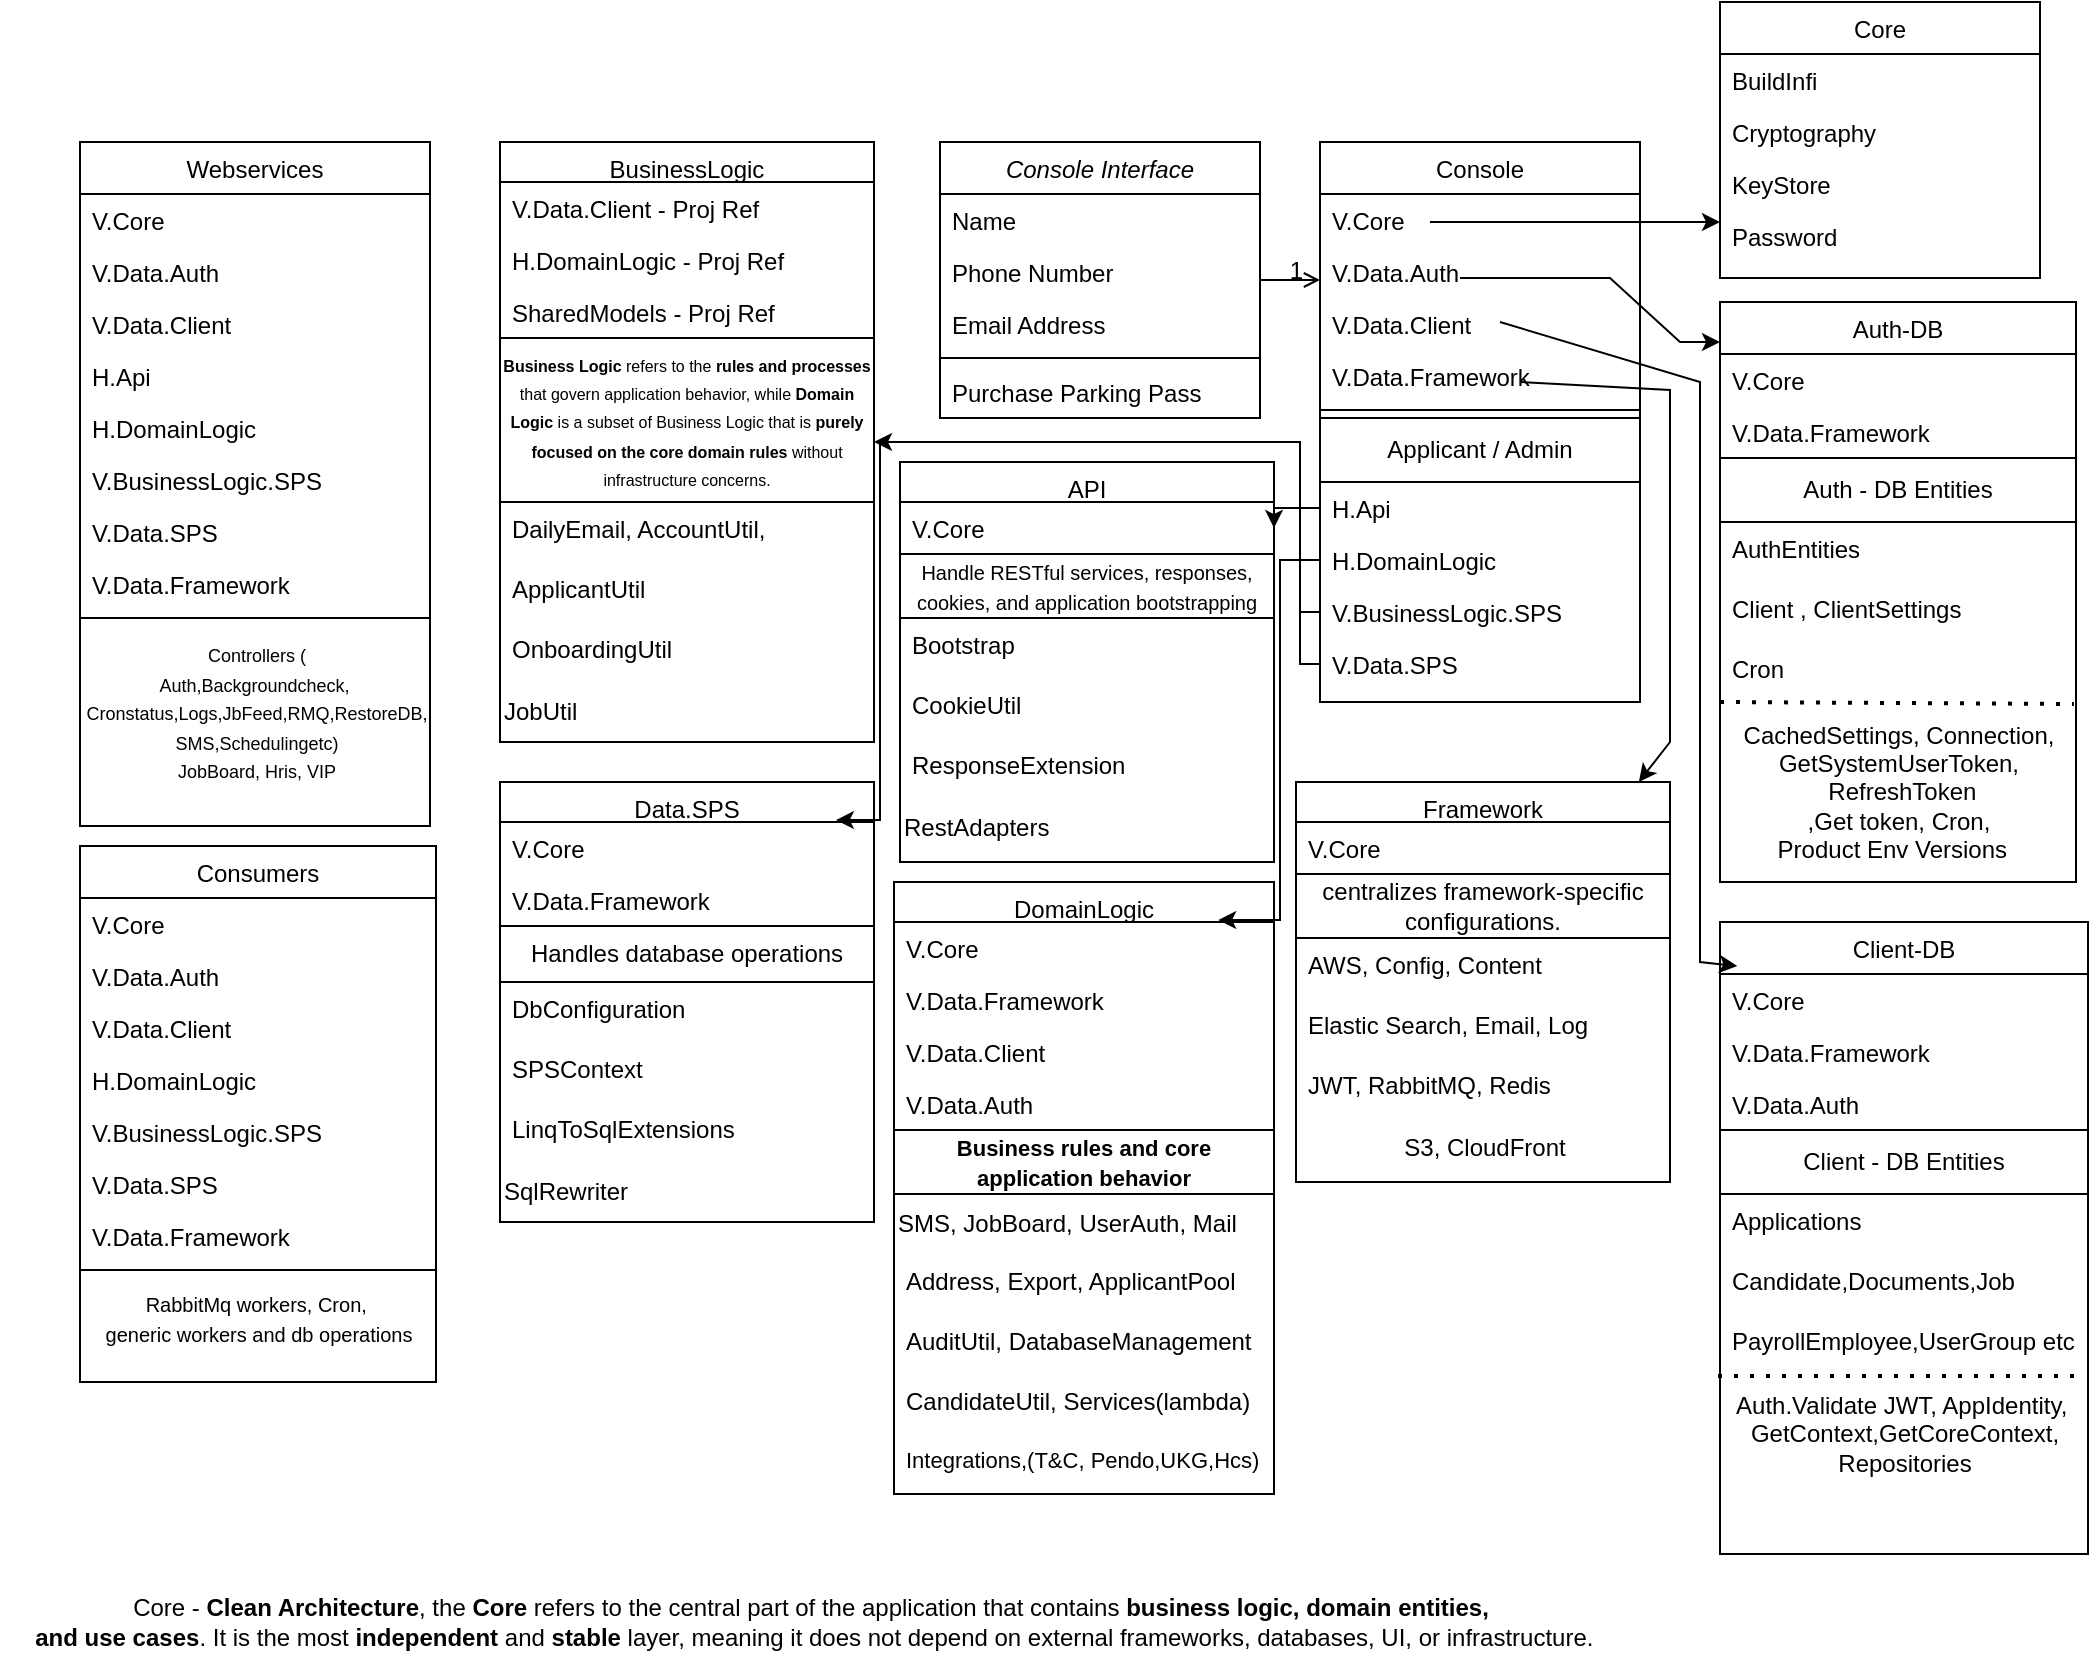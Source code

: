 <mxfile version="26.0.11" pages="2">
  <diagram id="C5RBs43oDa-KdzZeNtuy" name="Page-1">
    <mxGraphModel dx="1539" dy="805" grid="1" gridSize="10" guides="1" tooltips="1" connect="1" arrows="1" fold="1" page="1" pageScale="1" pageWidth="827" pageHeight="1169" math="0" shadow="0">
      <root>
        <mxCell id="WIyWlLk6GJQsqaUBKTNV-0" />
        <mxCell id="WIyWlLk6GJQsqaUBKTNV-1" parent="WIyWlLk6GJQsqaUBKTNV-0" />
        <mxCell id="zkfFHV4jXpPFQw0GAbJ--0" value="Console Interface" style="swimlane;fontStyle=2;align=center;verticalAlign=top;childLayout=stackLayout;horizontal=1;startSize=26;horizontalStack=0;resizeParent=1;resizeLast=0;collapsible=1;marginBottom=0;rounded=0;shadow=0;strokeWidth=1;" parent="WIyWlLk6GJQsqaUBKTNV-1" vertex="1">
          <mxGeometry x="220" y="120" width="160" height="138" as="geometry">
            <mxRectangle x="230" y="140" width="160" height="26" as="alternateBounds" />
          </mxGeometry>
        </mxCell>
        <mxCell id="zkfFHV4jXpPFQw0GAbJ--1" value="Name" style="text;align=left;verticalAlign=top;spacingLeft=4;spacingRight=4;overflow=hidden;rotatable=0;points=[[0,0.5],[1,0.5]];portConstraint=eastwest;" parent="zkfFHV4jXpPFQw0GAbJ--0" vertex="1">
          <mxGeometry y="26" width="160" height="26" as="geometry" />
        </mxCell>
        <mxCell id="zkfFHV4jXpPFQw0GAbJ--2" value="Phone Number" style="text;align=left;verticalAlign=top;spacingLeft=4;spacingRight=4;overflow=hidden;rotatable=0;points=[[0,0.5],[1,0.5]];portConstraint=eastwest;rounded=0;shadow=0;html=0;" parent="zkfFHV4jXpPFQw0GAbJ--0" vertex="1">
          <mxGeometry y="52" width="160" height="26" as="geometry" />
        </mxCell>
        <mxCell id="zkfFHV4jXpPFQw0GAbJ--3" value="Email Address" style="text;align=left;verticalAlign=top;spacingLeft=4;spacingRight=4;overflow=hidden;rotatable=0;points=[[0,0.5],[1,0.5]];portConstraint=eastwest;rounded=0;shadow=0;html=0;" parent="zkfFHV4jXpPFQw0GAbJ--0" vertex="1">
          <mxGeometry y="78" width="160" height="26" as="geometry" />
        </mxCell>
        <mxCell id="zkfFHV4jXpPFQw0GAbJ--4" value="" style="line;html=1;strokeWidth=1;align=left;verticalAlign=middle;spacingTop=-1;spacingLeft=3;spacingRight=3;rotatable=0;labelPosition=right;points=[];portConstraint=eastwest;" parent="zkfFHV4jXpPFQw0GAbJ--0" vertex="1">
          <mxGeometry y="104" width="160" height="8" as="geometry" />
        </mxCell>
        <mxCell id="zkfFHV4jXpPFQw0GAbJ--5" value="Purchase Parking Pass" style="text;align=left;verticalAlign=top;spacingLeft=4;spacingRight=4;overflow=hidden;rotatable=0;points=[[0,0.5],[1,0.5]];portConstraint=eastwest;" parent="zkfFHV4jXpPFQw0GAbJ--0" vertex="1">
          <mxGeometry y="112" width="160" height="26" as="geometry" />
        </mxCell>
        <mxCell id="zkfFHV4jXpPFQw0GAbJ--6" value="Core" style="swimlane;fontStyle=0;align=center;verticalAlign=top;childLayout=stackLayout;horizontal=1;startSize=26;horizontalStack=0;resizeParent=1;resizeLast=0;collapsible=1;marginBottom=0;rounded=0;shadow=0;strokeWidth=1;" parent="WIyWlLk6GJQsqaUBKTNV-1" vertex="1">
          <mxGeometry x="610" y="50" width="160" height="138" as="geometry">
            <mxRectangle x="130" y="380" width="160" height="26" as="alternateBounds" />
          </mxGeometry>
        </mxCell>
        <mxCell id="zkfFHV4jXpPFQw0GAbJ--7" value="BuildInfi" style="text;align=left;verticalAlign=top;spacingLeft=4;spacingRight=4;overflow=hidden;rotatable=0;points=[[0,0.5],[1,0.5]];portConstraint=eastwest;" parent="zkfFHV4jXpPFQw0GAbJ--6" vertex="1">
          <mxGeometry y="26" width="160" height="26" as="geometry" />
        </mxCell>
        <mxCell id="zkfFHV4jXpPFQw0GAbJ--8" value="Cryptography&#xa;" style="text;align=left;verticalAlign=top;spacingLeft=4;spacingRight=4;overflow=hidden;rotatable=0;points=[[0,0.5],[1,0.5]];portConstraint=eastwest;rounded=0;shadow=0;html=0;" parent="zkfFHV4jXpPFQw0GAbJ--6" vertex="1">
          <mxGeometry y="52" width="160" height="26" as="geometry" />
        </mxCell>
        <mxCell id="MpHF3CXx0KVB0-BQkt5Q-15" value="KeyStore" style="text;align=left;verticalAlign=top;spacingLeft=4;spacingRight=4;overflow=hidden;rotatable=0;points=[[0,0.5],[1,0.5]];portConstraint=eastwest;rounded=0;shadow=0;html=0;" parent="zkfFHV4jXpPFQw0GAbJ--6" vertex="1">
          <mxGeometry y="78" width="160" height="26" as="geometry" />
        </mxCell>
        <mxCell id="MpHF3CXx0KVB0-BQkt5Q-16" value="Password" style="text;align=left;verticalAlign=top;spacingLeft=4;spacingRight=4;overflow=hidden;rotatable=0;points=[[0,0.5],[1,0.5]];portConstraint=eastwest;rounded=0;shadow=0;html=0;" parent="zkfFHV4jXpPFQw0GAbJ--6" vertex="1">
          <mxGeometry y="104" width="160" height="26" as="geometry" />
        </mxCell>
        <mxCell id="MpHF3CXx0KVB0-BQkt5Q-31" value="" style="endArrow=classic;html=1;rounded=0;entryX=0;entryY=0.069;entryDx=0;entryDy=0;entryPerimeter=0;" parent="zkfFHV4jXpPFQw0GAbJ--6" target="MpHF3CXx0KVB0-BQkt5Q-19" edge="1">
          <mxGeometry width="50" height="50" relative="1" as="geometry">
            <mxPoint x="-130" y="138" as="sourcePoint" />
            <mxPoint x="15" y="138" as="targetPoint" />
            <Array as="points">
              <mxPoint x="-55" y="138" />
              <mxPoint x="-20" y="170" />
            </Array>
          </mxGeometry>
        </mxCell>
        <mxCell id="zkfFHV4jXpPFQw0GAbJ--17" value="Console" style="swimlane;fontStyle=0;align=center;verticalAlign=top;childLayout=stackLayout;horizontal=1;startSize=26;horizontalStack=0;resizeParent=1;resizeLast=0;collapsible=1;marginBottom=0;rounded=0;shadow=0;strokeWidth=1;" parent="WIyWlLk6GJQsqaUBKTNV-1" vertex="1">
          <mxGeometry x="410" y="120" width="160" height="280" as="geometry">
            <mxRectangle x="550" y="140" width="160" height="26" as="alternateBounds" />
          </mxGeometry>
        </mxCell>
        <mxCell id="MpHF3CXx0KVB0-BQkt5Q-17" value="" style="endArrow=classic;html=1;rounded=0;" parent="zkfFHV4jXpPFQw0GAbJ--17" edge="1">
          <mxGeometry width="50" height="50" relative="1" as="geometry">
            <mxPoint x="55" y="40" as="sourcePoint" />
            <mxPoint x="200" y="40" as="targetPoint" />
          </mxGeometry>
        </mxCell>
        <mxCell id="zkfFHV4jXpPFQw0GAbJ--18" value="V.Core" style="text;align=left;verticalAlign=top;spacingLeft=4;spacingRight=4;overflow=hidden;rotatable=0;points=[[0,0.5],[1,0.5]];portConstraint=eastwest;" parent="zkfFHV4jXpPFQw0GAbJ--17" vertex="1">
          <mxGeometry y="26" width="160" height="26" as="geometry" />
        </mxCell>
        <mxCell id="zkfFHV4jXpPFQw0GAbJ--19" value="V.Data.Auth" style="text;align=left;verticalAlign=top;spacingLeft=4;spacingRight=4;overflow=hidden;rotatable=0;points=[[0,0.5],[1,0.5]];portConstraint=eastwest;rounded=0;shadow=0;html=0;" parent="zkfFHV4jXpPFQw0GAbJ--17" vertex="1">
          <mxGeometry y="52" width="160" height="26" as="geometry" />
        </mxCell>
        <mxCell id="zkfFHV4jXpPFQw0GAbJ--20" value="V.Data.Client" style="text;align=left;verticalAlign=top;spacingLeft=4;spacingRight=4;overflow=hidden;rotatable=0;points=[[0,0.5],[1,0.5]];portConstraint=eastwest;rounded=0;shadow=0;html=0;" parent="zkfFHV4jXpPFQw0GAbJ--17" vertex="1">
          <mxGeometry y="78" width="160" height="26" as="geometry" />
        </mxCell>
        <mxCell id="zkfFHV4jXpPFQw0GAbJ--21" value="V.Data.Framework" style="text;align=left;verticalAlign=top;spacingLeft=4;spacingRight=4;overflow=hidden;rotatable=0;points=[[0,0.5],[1,0.5]];portConstraint=eastwest;rounded=0;shadow=0;html=0;" parent="zkfFHV4jXpPFQw0GAbJ--17" vertex="1">
          <mxGeometry y="104" width="160" height="26" as="geometry" />
        </mxCell>
        <mxCell id="G8dZxTRwJFfFwZ6E2qrU-12" value="" style="endArrow=classic;html=1;rounded=0;" edge="1" parent="zkfFHV4jXpPFQw0GAbJ--17" target="G8dZxTRwJFfFwZ6E2qrU-1">
          <mxGeometry width="50" height="50" relative="1" as="geometry">
            <mxPoint x="100" y="120" as="sourcePoint" />
            <mxPoint x="180" y="340" as="targetPoint" />
            <Array as="points">
              <mxPoint x="175" y="124" />
              <mxPoint x="175" y="300" />
            </Array>
          </mxGeometry>
        </mxCell>
        <mxCell id="zkfFHV4jXpPFQw0GAbJ--23" value="" style="line;html=1;strokeWidth=1;align=left;verticalAlign=middle;spacingTop=-1;spacingLeft=3;spacingRight=3;rotatable=0;labelPosition=right;points=[];portConstraint=eastwest;" parent="zkfFHV4jXpPFQw0GAbJ--17" vertex="1">
          <mxGeometry y="130" width="160" height="8" as="geometry" />
        </mxCell>
        <mxCell id="MpHF3CXx0KVB0-BQkt5Q-7" value="Applicant / Admin" style="rounded=0;whiteSpace=wrap;html=1;" parent="zkfFHV4jXpPFQw0GAbJ--17" vertex="1">
          <mxGeometry y="138" width="160" height="32" as="geometry" />
        </mxCell>
        <mxCell id="MpHF3CXx0KVB0-BQkt5Q-8" value="H.Api" style="text;align=left;verticalAlign=top;spacingLeft=4;spacingRight=4;overflow=hidden;rotatable=0;points=[[0,0.5],[1,0.5]];portConstraint=eastwest;rounded=0;shadow=0;html=0;" parent="zkfFHV4jXpPFQw0GAbJ--17" vertex="1">
          <mxGeometry y="170" width="160" height="26" as="geometry" />
        </mxCell>
        <mxCell id="MpHF3CXx0KVB0-BQkt5Q-9" value="H.DomainLogic" style="text;align=left;verticalAlign=top;spacingLeft=4;spacingRight=4;overflow=hidden;rotatable=0;points=[[0,0.5],[1,0.5]];portConstraint=eastwest;rounded=0;shadow=0;html=0;" parent="zkfFHV4jXpPFQw0GAbJ--17" vertex="1">
          <mxGeometry y="196" width="160" height="26" as="geometry" />
        </mxCell>
        <mxCell id="MpHF3CXx0KVB0-BQkt5Q-10" value="V.BusinessLogic.SPS" style="text;align=left;verticalAlign=top;spacingLeft=4;spacingRight=4;overflow=hidden;rotatable=0;points=[[0,0.5],[1,0.5]];portConstraint=eastwest;" parent="zkfFHV4jXpPFQw0GAbJ--17" vertex="1">
          <mxGeometry y="222" width="160" height="26" as="geometry" />
        </mxCell>
        <mxCell id="MpHF3CXx0KVB0-BQkt5Q-11" value="V.Data.SPS" style="text;align=left;verticalAlign=top;spacingLeft=4;spacingRight=4;overflow=hidden;rotatable=0;points=[[0,0.5],[1,0.5]];portConstraint=eastwest;" parent="zkfFHV4jXpPFQw0GAbJ--17" vertex="1">
          <mxGeometry y="248" width="160" height="26" as="geometry" />
        </mxCell>
        <mxCell id="zkfFHV4jXpPFQw0GAbJ--26" value="" style="endArrow=open;shadow=0;strokeWidth=1;rounded=0;curved=0;endFill=1;edgeStyle=elbowEdgeStyle;elbow=vertical;" parent="WIyWlLk6GJQsqaUBKTNV-1" source="zkfFHV4jXpPFQw0GAbJ--0" target="zkfFHV4jXpPFQw0GAbJ--17" edge="1">
          <mxGeometry x="0.5" y="41" relative="1" as="geometry">
            <mxPoint x="380" y="192" as="sourcePoint" />
            <mxPoint x="540" y="192" as="targetPoint" />
            <mxPoint x="-40" y="32" as="offset" />
          </mxGeometry>
        </mxCell>
        <mxCell id="zkfFHV4jXpPFQw0GAbJ--28" value="1" style="resizable=0;align=right;verticalAlign=bottom;labelBackgroundColor=none;fontSize=12;" parent="zkfFHV4jXpPFQw0GAbJ--26" connectable="0" vertex="1">
          <mxGeometry x="1" relative="1" as="geometry">
            <mxPoint x="-7" y="4" as="offset" />
          </mxGeometry>
        </mxCell>
        <mxCell id="MpHF3CXx0KVB0-BQkt5Q-14" value="Core -&amp;nbsp;&lt;strong&gt;Clean Architecture&lt;/strong&gt;, the &lt;strong&gt;Core&lt;/strong&gt; refers to the central part of the application that contains &lt;strong&gt;business logic, domain entities,&lt;/strong&gt;&lt;div&gt;&lt;strong&gt;&amp;nbsp;and use cases&lt;/strong&gt;. It is the most &lt;strong&gt;independent&lt;/strong&gt; and &lt;strong&gt;stable&lt;/strong&gt; layer, meaning it does not depend on external frameworks, databases, UI, or infrastructure.&lt;/div&gt;" style="text;html=1;align=center;verticalAlign=middle;resizable=0;points=[];autosize=1;strokeColor=none;fillColor=none;" parent="WIyWlLk6GJQsqaUBKTNV-1" vertex="1">
          <mxGeometry x="-250" y="840" width="810" height="40" as="geometry" />
        </mxCell>
        <mxCell id="MpHF3CXx0KVB0-BQkt5Q-19" value="Auth-DB" style="swimlane;fontStyle=0;align=center;verticalAlign=top;childLayout=stackLayout;horizontal=1;startSize=26;horizontalStack=0;resizeParent=1;resizeLast=0;collapsible=1;marginBottom=0;rounded=0;shadow=0;strokeWidth=1;" parent="WIyWlLk6GJQsqaUBKTNV-1" vertex="1">
          <mxGeometry x="610" y="200" width="178" height="290" as="geometry">
            <mxRectangle x="130" y="380" width="160" height="26" as="alternateBounds" />
          </mxGeometry>
        </mxCell>
        <mxCell id="MpHF3CXx0KVB0-BQkt5Q-20" value="V.Core" style="text;align=left;verticalAlign=top;spacingLeft=4;spacingRight=4;overflow=hidden;rotatable=0;points=[[0,0.5],[1,0.5]];portConstraint=eastwest;" parent="MpHF3CXx0KVB0-BQkt5Q-19" vertex="1">
          <mxGeometry y="26" width="178" height="26" as="geometry" />
        </mxCell>
        <mxCell id="MpHF3CXx0KVB0-BQkt5Q-21" value="V.Data.Framework" style="text;align=left;verticalAlign=top;spacingLeft=4;spacingRight=4;overflow=hidden;rotatable=0;points=[[0,0.5],[1,0.5]];portConstraint=eastwest;rounded=0;shadow=0;html=0;" parent="MpHF3CXx0KVB0-BQkt5Q-19" vertex="1">
          <mxGeometry y="52" width="178" height="26" as="geometry" />
        </mxCell>
        <mxCell id="MpHF3CXx0KVB0-BQkt5Q-24" value="&lt;span style=&quot;text-wrap-mode: nowrap;&quot;&gt;Auth - DB Entities&lt;/span&gt;" style="rounded=0;whiteSpace=wrap;html=1;" parent="MpHF3CXx0KVB0-BQkt5Q-19" vertex="1">
          <mxGeometry y="78" width="178" height="32" as="geometry" />
        </mxCell>
        <mxCell id="MpHF3CXx0KVB0-BQkt5Q-25" value="AuthEntities " style="text;align=left;verticalAlign=top;spacingLeft=4;spacingRight=4;overflow=hidden;rotatable=0;points=[[0,0.5],[1,0.5]];portConstraint=eastwest;rounded=0;shadow=0;html=0;" parent="MpHF3CXx0KVB0-BQkt5Q-19" vertex="1">
          <mxGeometry y="110" width="178" height="30" as="geometry" />
        </mxCell>
        <mxCell id="MpHF3CXx0KVB0-BQkt5Q-26" value="Client , ClientSettings" style="text;align=left;verticalAlign=top;spacingLeft=4;spacingRight=4;overflow=hidden;rotatable=0;points=[[0,0.5],[1,0.5]];portConstraint=eastwest;rounded=0;shadow=0;html=0;" parent="MpHF3CXx0KVB0-BQkt5Q-19" vertex="1">
          <mxGeometry y="140" width="178" height="30" as="geometry" />
        </mxCell>
        <mxCell id="MpHF3CXx0KVB0-BQkt5Q-27" value="Cron" style="text;align=left;verticalAlign=top;spacingLeft=4;spacingRight=4;overflow=hidden;rotatable=0;points=[[0,0.5],[1,0.5]];portConstraint=eastwest;rounded=0;shadow=0;html=0;" parent="MpHF3CXx0KVB0-BQkt5Q-19" vertex="1">
          <mxGeometry y="170" width="178" height="30" as="geometry" />
        </mxCell>
        <mxCell id="MpHF3CXx0KVB0-BQkt5Q-28" value="" style="endArrow=none;dashed=1;html=1;dashPattern=1 3;strokeWidth=2;rounded=0;entryX=0.994;entryY=1.033;entryDx=0;entryDy=0;entryPerimeter=0;" parent="MpHF3CXx0KVB0-BQkt5Q-19" target="MpHF3CXx0KVB0-BQkt5Q-27" edge="1">
          <mxGeometry width="50" height="50" relative="1" as="geometry">
            <mxPoint y="200" as="sourcePoint" />
            <mxPoint x="65.217" y="170" as="targetPoint" />
          </mxGeometry>
        </mxCell>
        <mxCell id="MpHF3CXx0KVB0-BQkt5Q-29" value="CachedSettings, Connection,&lt;div&gt;GetSystemUserToken,&lt;/div&gt;&lt;div&gt;&amp;nbsp;RefreshToken&lt;/div&gt;&lt;div&gt;,Get token, Cron,&lt;/div&gt;&lt;div&gt;Product Env Versions&amp;nbsp;&amp;nbsp;&lt;/div&gt;" style="text;html=1;align=center;verticalAlign=middle;resizable=0;points=[];autosize=1;strokeColor=none;fillColor=none;" parent="MpHF3CXx0KVB0-BQkt5Q-19" vertex="1">
          <mxGeometry y="200" width="178" height="90" as="geometry" />
        </mxCell>
        <mxCell id="MpHF3CXx0KVB0-BQkt5Q-41" value="Client-DB" style="swimlane;fontStyle=0;align=center;verticalAlign=top;childLayout=stackLayout;horizontal=1;startSize=26;horizontalStack=0;resizeParent=1;resizeLast=0;collapsible=1;marginBottom=0;rounded=0;shadow=0;strokeWidth=1;" parent="WIyWlLk6GJQsqaUBKTNV-1" vertex="1">
          <mxGeometry x="610" y="510" width="184" height="316" as="geometry">
            <mxRectangle x="130" y="380" width="160" height="26" as="alternateBounds" />
          </mxGeometry>
        </mxCell>
        <mxCell id="MpHF3CXx0KVB0-BQkt5Q-42" value="V.Core" style="text;align=left;verticalAlign=top;spacingLeft=4;spacingRight=4;overflow=hidden;rotatable=0;points=[[0,0.5],[1,0.5]];portConstraint=eastwest;" parent="MpHF3CXx0KVB0-BQkt5Q-41" vertex="1">
          <mxGeometry y="26" width="184" height="26" as="geometry" />
        </mxCell>
        <mxCell id="MpHF3CXx0KVB0-BQkt5Q-43" value="V.Data.Framework" style="text;align=left;verticalAlign=top;spacingLeft=4;spacingRight=4;overflow=hidden;rotatable=0;points=[[0,0.5],[1,0.5]];portConstraint=eastwest;rounded=0;shadow=0;html=0;" parent="MpHF3CXx0KVB0-BQkt5Q-41" vertex="1">
          <mxGeometry y="52" width="184" height="26" as="geometry" />
        </mxCell>
        <mxCell id="MpHF3CXx0KVB0-BQkt5Q-50" value="V.Data.Auth" style="text;align=left;verticalAlign=top;spacingLeft=4;spacingRight=4;overflow=hidden;rotatable=0;points=[[0,0.5],[1,0.5]];portConstraint=eastwest;rounded=0;shadow=0;html=0;" parent="MpHF3CXx0KVB0-BQkt5Q-41" vertex="1">
          <mxGeometry y="78" width="184" height="26" as="geometry" />
        </mxCell>
        <mxCell id="MpHF3CXx0KVB0-BQkt5Q-44" value="&lt;span style=&quot;text-wrap-mode: nowrap;&quot;&gt;Client - DB Entities&lt;/span&gt;" style="rounded=0;whiteSpace=wrap;html=1;" parent="MpHF3CXx0KVB0-BQkt5Q-41" vertex="1">
          <mxGeometry y="104" width="184" height="32" as="geometry" />
        </mxCell>
        <mxCell id="MpHF3CXx0KVB0-BQkt5Q-45" value="Applications" style="text;align=left;verticalAlign=top;spacingLeft=4;spacingRight=4;overflow=hidden;rotatable=0;points=[[0,0.5],[1,0.5]];portConstraint=eastwest;rounded=0;shadow=0;html=0;" parent="MpHF3CXx0KVB0-BQkt5Q-41" vertex="1">
          <mxGeometry y="136" width="184" height="30" as="geometry" />
        </mxCell>
        <mxCell id="MpHF3CXx0KVB0-BQkt5Q-46" value="Candidate,Documents,Job" style="text;align=left;verticalAlign=top;spacingLeft=4;spacingRight=4;overflow=hidden;rotatable=0;points=[[0,0.5],[1,0.5]];portConstraint=eastwest;rounded=0;shadow=0;html=0;" parent="MpHF3CXx0KVB0-BQkt5Q-41" vertex="1">
          <mxGeometry y="166" width="184" height="30" as="geometry" />
        </mxCell>
        <mxCell id="MpHF3CXx0KVB0-BQkt5Q-47" value="PayrollEmployee,UserGroup etc" style="text;align=left;verticalAlign=top;spacingLeft=4;spacingRight=4;overflow=hidden;rotatable=0;points=[[0,0.5],[1,0.5]];portConstraint=eastwest;rounded=0;shadow=0;html=0;" parent="MpHF3CXx0KVB0-BQkt5Q-41" vertex="1">
          <mxGeometry y="196" width="184" height="30" as="geometry" />
        </mxCell>
        <mxCell id="MpHF3CXx0KVB0-BQkt5Q-48" value="" style="endArrow=none;dashed=1;html=1;dashPattern=1 3;strokeWidth=2;rounded=0;entryX=0.994;entryY=1.033;entryDx=0;entryDy=0;entryPerimeter=0;" parent="MpHF3CXx0KVB0-BQkt5Q-41" target="MpHF3CXx0KVB0-BQkt5Q-47" edge="1">
          <mxGeometry width="50" height="50" relative="1" as="geometry">
            <mxPoint x="-1" y="227" as="sourcePoint" />
            <mxPoint x="65.217" y="170" as="targetPoint" />
          </mxGeometry>
        </mxCell>
        <mxCell id="MpHF3CXx0KVB0-BQkt5Q-49" value="Auth.Validate JWT, AppIdentity,&amp;nbsp;&lt;div&gt;GetContext,GetCoreContext,&lt;/div&gt;&lt;div&gt;Repositories&lt;/div&gt;" style="text;html=1;align=center;verticalAlign=middle;resizable=0;points=[];autosize=1;strokeColor=none;fillColor=none;" parent="MpHF3CXx0KVB0-BQkt5Q-41" vertex="1">
          <mxGeometry y="226" width="184" height="60" as="geometry" />
        </mxCell>
        <mxCell id="G8dZxTRwJFfFwZ6E2qrU-0" value="" style="endArrow=classic;html=1;rounded=0;entryX=0.047;entryY=-0.154;entryDx=0;entryDy=0;entryPerimeter=0;" edge="1" parent="WIyWlLk6GJQsqaUBKTNV-1" target="MpHF3CXx0KVB0-BQkt5Q-42">
          <mxGeometry width="50" height="50" relative="1" as="geometry">
            <mxPoint x="500" y="210" as="sourcePoint" />
            <mxPoint x="620" y="230" as="targetPoint" />
            <Array as="points">
              <mxPoint x="600" y="240" />
              <mxPoint x="600" y="340" />
              <mxPoint x="600" y="530" />
            </Array>
          </mxGeometry>
        </mxCell>
        <mxCell id="G8dZxTRwJFfFwZ6E2qrU-1" value="Framework" style="swimlane;fontStyle=0;align=center;verticalAlign=top;childLayout=stackLayout;horizontal=1;startSize=20;horizontalStack=0;resizeParent=1;resizeLast=0;collapsible=1;marginBottom=0;rounded=0;shadow=0;strokeWidth=1;" vertex="1" parent="WIyWlLk6GJQsqaUBKTNV-1">
          <mxGeometry x="398" y="440" width="187" height="200" as="geometry">
            <mxRectangle x="130" y="380" width="160" height="26" as="alternateBounds" />
          </mxGeometry>
        </mxCell>
        <mxCell id="G8dZxTRwJFfFwZ6E2qrU-2" value="V.Core" style="text;align=left;verticalAlign=top;spacingLeft=4;spacingRight=4;overflow=hidden;rotatable=0;points=[[0,0.5],[1,0.5]];portConstraint=eastwest;" vertex="1" parent="G8dZxTRwJFfFwZ6E2qrU-1">
          <mxGeometry y="20" width="187" height="26" as="geometry" />
        </mxCell>
        <mxCell id="G8dZxTRwJFfFwZ6E2qrU-5" value="&lt;span&gt;centralizes framework-specific configurations.&lt;/span&gt;" style="rounded=0;whiteSpace=wrap;html=1;fontStyle=0" vertex="1" parent="G8dZxTRwJFfFwZ6E2qrU-1">
          <mxGeometry y="46" width="187" height="32" as="geometry" />
        </mxCell>
        <mxCell id="G8dZxTRwJFfFwZ6E2qrU-6" value="AWS, Config, Content" style="text;align=left;verticalAlign=top;spacingLeft=4;spacingRight=4;overflow=hidden;rotatable=0;points=[[0,0.5],[1,0.5]];portConstraint=eastwest;rounded=0;shadow=0;html=0;" vertex="1" parent="G8dZxTRwJFfFwZ6E2qrU-1">
          <mxGeometry y="78" width="187" height="30" as="geometry" />
        </mxCell>
        <mxCell id="G8dZxTRwJFfFwZ6E2qrU-7" value="Elastic Search, Email, Log" style="text;align=left;verticalAlign=top;spacingLeft=4;spacingRight=4;overflow=hidden;rotatable=0;points=[[0,0.5],[1,0.5]];portConstraint=eastwest;rounded=0;shadow=0;html=0;" vertex="1" parent="G8dZxTRwJFfFwZ6E2qrU-1">
          <mxGeometry y="108" width="187" height="30" as="geometry" />
        </mxCell>
        <mxCell id="G8dZxTRwJFfFwZ6E2qrU-8" value="JWT, RabbitMQ, Redis" style="text;align=left;verticalAlign=top;spacingLeft=4;spacingRight=4;overflow=hidden;rotatable=0;points=[[0,0.5],[1,0.5]];portConstraint=eastwest;rounded=0;shadow=0;html=0;" vertex="1" parent="G8dZxTRwJFfFwZ6E2qrU-1">
          <mxGeometry y="138" width="187" height="30" as="geometry" />
        </mxCell>
        <mxCell id="G8dZxTRwJFfFwZ6E2qrU-10" value="S3, CloudFront" style="text;html=1;align=center;verticalAlign=middle;resizable=0;points=[];autosize=1;strokeColor=none;fillColor=none;rotation=0;" vertex="1" parent="G8dZxTRwJFfFwZ6E2qrU-1">
          <mxGeometry y="168" width="187" height="30" as="geometry" />
        </mxCell>
        <mxCell id="G8dZxTRwJFfFwZ6E2qrU-14" value="API" style="swimlane;fontStyle=0;align=center;verticalAlign=top;childLayout=stackLayout;horizontal=1;startSize=20;horizontalStack=0;resizeParent=1;resizeLast=0;collapsible=1;marginBottom=0;rounded=0;shadow=0;strokeWidth=1;" vertex="1" parent="WIyWlLk6GJQsqaUBKTNV-1">
          <mxGeometry x="200" y="280" width="187" height="200" as="geometry">
            <mxRectangle x="130" y="380" width="160" height="26" as="alternateBounds" />
          </mxGeometry>
        </mxCell>
        <mxCell id="G8dZxTRwJFfFwZ6E2qrU-15" value="V.Core" style="text;align=left;verticalAlign=top;spacingLeft=4;spacingRight=4;overflow=hidden;rotatable=0;points=[[0,0.5],[1,0.5]];portConstraint=eastwest;" vertex="1" parent="G8dZxTRwJFfFwZ6E2qrU-14">
          <mxGeometry y="20" width="187" height="26" as="geometry" />
        </mxCell>
        <mxCell id="G8dZxTRwJFfFwZ6E2qrU-16" value="&lt;font style=&quot;font-size: 10px;&quot;&gt;Handle RESTful services, responses, cookies, and application bootstrapping&lt;/font&gt;" style="rounded=0;whiteSpace=wrap;html=1;fontStyle=0" vertex="1" parent="G8dZxTRwJFfFwZ6E2qrU-14">
          <mxGeometry y="46" width="187" height="32" as="geometry" />
        </mxCell>
        <mxCell id="G8dZxTRwJFfFwZ6E2qrU-17" value="Bootstrap" style="text;align=left;verticalAlign=top;spacingLeft=4;spacingRight=4;overflow=hidden;rotatable=0;points=[[0,0.5],[1,0.5]];portConstraint=eastwest;rounded=0;shadow=0;html=0;" vertex="1" parent="G8dZxTRwJFfFwZ6E2qrU-14">
          <mxGeometry y="78" width="187" height="30" as="geometry" />
        </mxCell>
        <mxCell id="G8dZxTRwJFfFwZ6E2qrU-18" value="CookieUtil" style="text;align=left;verticalAlign=top;spacingLeft=4;spacingRight=4;overflow=hidden;rotatable=0;points=[[0,0.5],[1,0.5]];portConstraint=eastwest;rounded=0;shadow=0;html=0;" vertex="1" parent="G8dZxTRwJFfFwZ6E2qrU-14">
          <mxGeometry y="108" width="187" height="30" as="geometry" />
        </mxCell>
        <mxCell id="G8dZxTRwJFfFwZ6E2qrU-19" value="ResponseExtension" style="text;align=left;verticalAlign=top;spacingLeft=4;spacingRight=4;overflow=hidden;rotatable=0;points=[[0,0.5],[1,0.5]];portConstraint=eastwest;rounded=0;shadow=0;html=0;" vertex="1" parent="G8dZxTRwJFfFwZ6E2qrU-14">
          <mxGeometry y="138" width="187" height="30" as="geometry" />
        </mxCell>
        <mxCell id="G8dZxTRwJFfFwZ6E2qrU-20" value="RestAdapters" style="text;html=1;align=left;verticalAlign=middle;resizable=0;points=[];autosize=1;strokeColor=none;fillColor=none;rotation=0;" vertex="1" parent="G8dZxTRwJFfFwZ6E2qrU-14">
          <mxGeometry y="168" width="187" height="30" as="geometry" />
        </mxCell>
        <mxCell id="G8dZxTRwJFfFwZ6E2qrU-22" style="edgeStyle=orthogonalEdgeStyle;rounded=0;orthogonalLoop=1;jettySize=auto;html=1;exitX=0;exitY=0.5;exitDx=0;exitDy=0;entryX=1;entryY=0.5;entryDx=0;entryDy=0;" edge="1" parent="WIyWlLk6GJQsqaUBKTNV-1" source="MpHF3CXx0KVB0-BQkt5Q-8" target="G8dZxTRwJFfFwZ6E2qrU-15">
          <mxGeometry relative="1" as="geometry" />
        </mxCell>
        <mxCell id="G8dZxTRwJFfFwZ6E2qrU-23" value="DomainLogic" style="swimlane;fontStyle=0;align=center;verticalAlign=top;childLayout=stackLayout;horizontal=1;startSize=20;horizontalStack=0;resizeParent=1;resizeLast=0;collapsible=1;marginBottom=0;rounded=0;shadow=0;strokeWidth=1;" vertex="1" parent="WIyWlLk6GJQsqaUBKTNV-1">
          <mxGeometry x="197" y="490" width="190" height="306" as="geometry">
            <mxRectangle x="130" y="380" width="160" height="26" as="alternateBounds" />
          </mxGeometry>
        </mxCell>
        <mxCell id="G8dZxTRwJFfFwZ6E2qrU-35" value="V.Core" style="text;align=left;verticalAlign=top;spacingLeft=4;spacingRight=4;overflow=hidden;rotatable=0;points=[[0,0.5],[1,0.5]];portConstraint=eastwest;" vertex="1" parent="G8dZxTRwJFfFwZ6E2qrU-23">
          <mxGeometry y="20" width="190" height="26" as="geometry" />
        </mxCell>
        <mxCell id="G8dZxTRwJFfFwZ6E2qrU-38" value="V.Data.Framework" style="text;align=left;verticalAlign=top;spacingLeft=4;spacingRight=4;overflow=hidden;rotatable=0;points=[[0,0.5],[1,0.5]];portConstraint=eastwest;rounded=0;shadow=0;html=0;" vertex="1" parent="G8dZxTRwJFfFwZ6E2qrU-23">
          <mxGeometry y="46" width="190" height="26" as="geometry" />
        </mxCell>
        <mxCell id="G8dZxTRwJFfFwZ6E2qrU-37" value="V.Data.Client" style="text;align=left;verticalAlign=top;spacingLeft=4;spacingRight=4;overflow=hidden;rotatable=0;points=[[0,0.5],[1,0.5]];portConstraint=eastwest;rounded=0;shadow=0;html=0;" vertex="1" parent="G8dZxTRwJFfFwZ6E2qrU-23">
          <mxGeometry y="72" width="190" height="26" as="geometry" />
        </mxCell>
        <mxCell id="G8dZxTRwJFfFwZ6E2qrU-36" value="V.Data.Auth" style="text;align=left;verticalAlign=top;spacingLeft=4;spacingRight=4;overflow=hidden;rotatable=0;points=[[0,0.5],[1,0.5]];portConstraint=eastwest;rounded=0;shadow=0;html=0;" vertex="1" parent="G8dZxTRwJFfFwZ6E2qrU-23">
          <mxGeometry y="98" width="190" height="26" as="geometry" />
        </mxCell>
        <mxCell id="G8dZxTRwJFfFwZ6E2qrU-25" value="&lt;b&gt;&lt;font style=&quot;font-size: 11px;&quot;&gt;Business rules and core application behavior&lt;/font&gt;&lt;/b&gt;" style="rounded=0;whiteSpace=wrap;html=1;fontStyle=0" vertex="1" parent="G8dZxTRwJFfFwZ6E2qrU-23">
          <mxGeometry y="124" width="190" height="32" as="geometry" />
        </mxCell>
        <mxCell id="G8dZxTRwJFfFwZ6E2qrU-29" value="SMS, JobBoard, UserAuth, Mail" style="text;html=1;align=left;verticalAlign=middle;resizable=0;points=[];autosize=1;strokeColor=none;fillColor=none;rotation=0;" vertex="1" parent="G8dZxTRwJFfFwZ6E2qrU-23">
          <mxGeometry y="156" width="190" height="30" as="geometry" />
        </mxCell>
        <mxCell id="G8dZxTRwJFfFwZ6E2qrU-28" value="Address, Export, ApplicantPool" style="text;align=left;verticalAlign=top;spacingLeft=4;spacingRight=4;overflow=hidden;rotatable=0;points=[[0,0.5],[1,0.5]];portConstraint=eastwest;rounded=0;shadow=0;html=0;" vertex="1" parent="G8dZxTRwJFfFwZ6E2qrU-23">
          <mxGeometry y="186" width="190" height="30" as="geometry" />
        </mxCell>
        <mxCell id="G8dZxTRwJFfFwZ6E2qrU-27" value="AuditUtil, DatabaseManagement" style="text;align=left;verticalAlign=top;spacingLeft=4;spacingRight=4;overflow=hidden;rotatable=0;points=[[0,0.5],[1,0.5]];portConstraint=eastwest;rounded=0;shadow=0;html=0;" vertex="1" parent="G8dZxTRwJFfFwZ6E2qrU-23">
          <mxGeometry y="216" width="190" height="30" as="geometry" />
        </mxCell>
        <mxCell id="G8dZxTRwJFfFwZ6E2qrU-26" value="CandidateUtil, Services(lambda)" style="text;align=left;verticalAlign=top;spacingLeft=4;spacingRight=4;overflow=hidden;rotatable=0;points=[[0,0.5],[1,0.5]];portConstraint=eastwest;rounded=0;shadow=0;html=0;" vertex="1" parent="G8dZxTRwJFfFwZ6E2qrU-23">
          <mxGeometry y="246" width="190" height="30" as="geometry" />
        </mxCell>
        <mxCell id="G8dZxTRwJFfFwZ6E2qrU-39" value="Integrations,(T&amp;C, Pendo,UKG,Hcs)" style="text;align=left;verticalAlign=top;spacingLeft=4;spacingRight=4;overflow=hidden;rotatable=0;points=[[0,0.5],[1,0.5]];portConstraint=eastwest;rounded=0;shadow=0;html=0;fontSize=11;" vertex="1" parent="G8dZxTRwJFfFwZ6E2qrU-23">
          <mxGeometry y="276" width="190" height="30" as="geometry" />
        </mxCell>
        <mxCell id="G8dZxTRwJFfFwZ6E2qrU-40" style="edgeStyle=orthogonalEdgeStyle;rounded=0;orthogonalLoop=1;jettySize=auto;html=1;entryX=0.853;entryY=-0.038;entryDx=0;entryDy=0;entryPerimeter=0;" edge="1" parent="WIyWlLk6GJQsqaUBKTNV-1" source="MpHF3CXx0KVB0-BQkt5Q-9" target="G8dZxTRwJFfFwZ6E2qrU-35">
          <mxGeometry relative="1" as="geometry">
            <Array as="points">
              <mxPoint x="390" y="329" />
              <mxPoint x="390" y="509" />
            </Array>
          </mxGeometry>
        </mxCell>
        <mxCell id="G8dZxTRwJFfFwZ6E2qrU-41" value="BusinessLogic" style="swimlane;fontStyle=0;align=center;verticalAlign=top;childLayout=stackLayout;horizontal=1;startSize=20;horizontalStack=0;resizeParent=1;resizeLast=0;collapsible=1;marginBottom=0;rounded=0;shadow=0;strokeWidth=1;" vertex="1" parent="WIyWlLk6GJQsqaUBKTNV-1">
          <mxGeometry y="120" width="187" height="300" as="geometry">
            <mxRectangle x="130" y="380" width="160" height="26" as="alternateBounds" />
          </mxGeometry>
        </mxCell>
        <mxCell id="G8dZxTRwJFfFwZ6E2qrU-48" value="V.Data.Client - Proj Ref" style="text;align=left;verticalAlign=top;spacingLeft=4;spacingRight=4;overflow=hidden;rotatable=0;points=[[0,0.5],[1,0.5]];portConstraint=eastwest;rounded=0;shadow=0;html=0;" vertex="1" parent="G8dZxTRwJFfFwZ6E2qrU-41">
          <mxGeometry y="20" width="187" height="26" as="geometry" />
        </mxCell>
        <mxCell id="G8dZxTRwJFfFwZ6E2qrU-49" value="H.DomainLogic - Proj Ref" style="text;align=left;verticalAlign=top;spacingLeft=4;spacingRight=4;overflow=hidden;rotatable=0;points=[[0,0.5],[1,0.5]];portConstraint=eastwest;rounded=0;shadow=0;html=0;" vertex="1" parent="G8dZxTRwJFfFwZ6E2qrU-41">
          <mxGeometry y="46" width="187" height="26" as="geometry" />
        </mxCell>
        <mxCell id="G8dZxTRwJFfFwZ6E2qrU-50" value="SharedModels - Proj Ref" style="text;align=left;verticalAlign=top;spacingLeft=4;spacingRight=4;overflow=hidden;rotatable=0;points=[[0,0.5],[1,0.5]];portConstraint=eastwest;rounded=0;shadow=0;html=0;" vertex="1" parent="G8dZxTRwJFfFwZ6E2qrU-41">
          <mxGeometry y="72" width="187" height="26" as="geometry" />
        </mxCell>
        <mxCell id="G8dZxTRwJFfFwZ6E2qrU-43" value="&lt;font style=&quot;font-size: 8px;&quot;&gt;&lt;strong style=&quot;&quot;&gt;Business Logic&lt;/strong&gt; refers to the &lt;strong style=&quot;&quot;&gt;rules and processes&lt;/strong&gt; that govern application behavior, while &lt;strong style=&quot;&quot;&gt;Domain Logic&lt;/strong&gt; is a subset of Business Logic that is &lt;strong style=&quot;&quot;&gt;purely focused on the core domain rules&lt;/strong&gt; without infrastructure concerns.&lt;/font&gt;" style="rounded=0;whiteSpace=wrap;html=1;fontStyle=0" vertex="1" parent="G8dZxTRwJFfFwZ6E2qrU-41">
          <mxGeometry y="98" width="187" height="82" as="geometry" />
        </mxCell>
        <mxCell id="G8dZxTRwJFfFwZ6E2qrU-44" value="DailyEmail, AccountUtil, " style="text;align=left;verticalAlign=top;spacingLeft=4;spacingRight=4;overflow=hidden;rotatable=0;points=[[0,0.5],[1,0.5]];portConstraint=eastwest;rounded=0;shadow=0;html=0;" vertex="1" parent="G8dZxTRwJFfFwZ6E2qrU-41">
          <mxGeometry y="180" width="187" height="30" as="geometry" />
        </mxCell>
        <mxCell id="G8dZxTRwJFfFwZ6E2qrU-45" value="ApplicantUtil" style="text;align=left;verticalAlign=top;spacingLeft=4;spacingRight=4;overflow=hidden;rotatable=0;points=[[0,0.5],[1,0.5]];portConstraint=eastwest;rounded=0;shadow=0;html=0;" vertex="1" parent="G8dZxTRwJFfFwZ6E2qrU-41">
          <mxGeometry y="210" width="187" height="30" as="geometry" />
        </mxCell>
        <mxCell id="G8dZxTRwJFfFwZ6E2qrU-46" value="OnboardingUtil" style="text;align=left;verticalAlign=top;spacingLeft=4;spacingRight=4;overflow=hidden;rotatable=0;points=[[0,0.5],[1,0.5]];portConstraint=eastwest;rounded=0;shadow=0;html=0;" vertex="1" parent="G8dZxTRwJFfFwZ6E2qrU-41">
          <mxGeometry y="240" width="187" height="30" as="geometry" />
        </mxCell>
        <mxCell id="G8dZxTRwJFfFwZ6E2qrU-47" value="JobUtil" style="text;html=1;align=left;verticalAlign=middle;resizable=0;points=[];autosize=1;strokeColor=none;fillColor=none;rotation=0;" vertex="1" parent="G8dZxTRwJFfFwZ6E2qrU-41">
          <mxGeometry y="270" width="187" height="30" as="geometry" />
        </mxCell>
        <mxCell id="G8dZxTRwJFfFwZ6E2qrU-51" style="edgeStyle=orthogonalEdgeStyle;rounded=0;orthogonalLoop=1;jettySize=auto;html=1;" edge="1" parent="WIyWlLk6GJQsqaUBKTNV-1" source="MpHF3CXx0KVB0-BQkt5Q-10" target="G8dZxTRwJFfFwZ6E2qrU-41">
          <mxGeometry relative="1" as="geometry">
            <Array as="points">
              <mxPoint x="400" y="355" />
              <mxPoint x="400" y="270" />
            </Array>
          </mxGeometry>
        </mxCell>
        <mxCell id="G8dZxTRwJFfFwZ6E2qrU-52" value="Data.SPS" style="swimlane;fontStyle=0;align=center;verticalAlign=top;childLayout=stackLayout;horizontal=1;startSize=20;horizontalStack=0;resizeParent=1;resizeLast=0;collapsible=1;marginBottom=0;rounded=0;shadow=0;strokeWidth=1;" vertex="1" parent="WIyWlLk6GJQsqaUBKTNV-1">
          <mxGeometry y="440" width="187" height="220" as="geometry">
            <mxRectangle x="130" y="380" width="160" height="26" as="alternateBounds" />
          </mxGeometry>
        </mxCell>
        <mxCell id="G8dZxTRwJFfFwZ6E2qrU-70" value="V.Core" style="text;align=left;verticalAlign=top;spacingLeft=4;spacingRight=4;overflow=hidden;rotatable=0;points=[[0,0.5],[1,0.5]];portConstraint=eastwest;" vertex="1" parent="G8dZxTRwJFfFwZ6E2qrU-52">
          <mxGeometry y="20" width="187" height="26" as="geometry" />
        </mxCell>
        <mxCell id="G8dZxTRwJFfFwZ6E2qrU-71" value="V.Data.Framework" style="text;align=left;verticalAlign=top;spacingLeft=4;spacingRight=4;overflow=hidden;rotatable=0;points=[[0,0.5],[1,0.5]];portConstraint=eastwest;rounded=0;shadow=0;html=0;" vertex="1" parent="G8dZxTRwJFfFwZ6E2qrU-52">
          <mxGeometry y="46" width="187" height="26" as="geometry" />
        </mxCell>
        <mxCell id="G8dZxTRwJFfFwZ6E2qrU-56" value="Handles database operations" style="rounded=0;whiteSpace=wrap;html=1;fontStyle=0" vertex="1" parent="G8dZxTRwJFfFwZ6E2qrU-52">
          <mxGeometry y="72" width="187" height="28" as="geometry" />
        </mxCell>
        <mxCell id="G8dZxTRwJFfFwZ6E2qrU-57" value="DbConfiguration" style="text;align=left;verticalAlign=top;spacingLeft=4;spacingRight=4;overflow=hidden;rotatable=0;points=[[0,0.5],[1,0.5]];portConstraint=eastwest;rounded=0;shadow=0;html=0;" vertex="1" parent="G8dZxTRwJFfFwZ6E2qrU-52">
          <mxGeometry y="100" width="187" height="30" as="geometry" />
        </mxCell>
        <mxCell id="G8dZxTRwJFfFwZ6E2qrU-58" value="SPSContext" style="text;align=left;verticalAlign=top;spacingLeft=4;spacingRight=4;overflow=hidden;rotatable=0;points=[[0,0.5],[1,0.5]];portConstraint=eastwest;rounded=0;shadow=0;html=0;" vertex="1" parent="G8dZxTRwJFfFwZ6E2qrU-52">
          <mxGeometry y="130" width="187" height="30" as="geometry" />
        </mxCell>
        <mxCell id="G8dZxTRwJFfFwZ6E2qrU-59" value="LinqToSqlExtensions" style="text;align=left;verticalAlign=top;spacingLeft=4;spacingRight=4;overflow=hidden;rotatable=0;points=[[0,0.5],[1,0.5]];portConstraint=eastwest;rounded=0;shadow=0;html=0;" vertex="1" parent="G8dZxTRwJFfFwZ6E2qrU-52">
          <mxGeometry y="160" width="187" height="30" as="geometry" />
        </mxCell>
        <mxCell id="G8dZxTRwJFfFwZ6E2qrU-60" value="SqlRewriter" style="text;html=1;align=left;verticalAlign=middle;resizable=0;points=[];autosize=1;strokeColor=none;fillColor=none;rotation=0;" vertex="1" parent="G8dZxTRwJFfFwZ6E2qrU-52">
          <mxGeometry y="190" width="187" height="30" as="geometry" />
        </mxCell>
        <mxCell id="G8dZxTRwJFfFwZ6E2qrU-72" style="edgeStyle=orthogonalEdgeStyle;rounded=0;orthogonalLoop=1;jettySize=auto;html=1;entryX=0.898;entryY=-0.038;entryDx=0;entryDy=0;entryPerimeter=0;" edge="1" parent="WIyWlLk6GJQsqaUBKTNV-1" source="MpHF3CXx0KVB0-BQkt5Q-11" target="G8dZxTRwJFfFwZ6E2qrU-70">
          <mxGeometry relative="1" as="geometry">
            <Array as="points">
              <mxPoint x="400" y="381" />
              <mxPoint x="400" y="270" />
              <mxPoint x="190" y="270" />
              <mxPoint x="190" y="459" />
            </Array>
          </mxGeometry>
        </mxCell>
        <mxCell id="G8dZxTRwJFfFwZ6E2qrU-73" value="Webservices" style="swimlane;fontStyle=0;align=center;verticalAlign=top;childLayout=stackLayout;horizontal=1;startSize=26;horizontalStack=0;resizeParent=1;resizeLast=0;collapsible=1;marginBottom=0;rounded=0;shadow=0;strokeWidth=1;" vertex="1" parent="WIyWlLk6GJQsqaUBKTNV-1">
          <mxGeometry x="-210" y="120" width="175" height="342" as="geometry">
            <mxRectangle x="550" y="140" width="160" height="26" as="alternateBounds" />
          </mxGeometry>
        </mxCell>
        <mxCell id="G8dZxTRwJFfFwZ6E2qrU-75" value="V.Core" style="text;align=left;verticalAlign=top;spacingLeft=4;spacingRight=4;overflow=hidden;rotatable=0;points=[[0,0.5],[1,0.5]];portConstraint=eastwest;" vertex="1" parent="G8dZxTRwJFfFwZ6E2qrU-73">
          <mxGeometry y="26" width="175" height="26" as="geometry" />
        </mxCell>
        <mxCell id="G8dZxTRwJFfFwZ6E2qrU-76" value="V.Data.Auth" style="text;align=left;verticalAlign=top;spacingLeft=4;spacingRight=4;overflow=hidden;rotatable=0;points=[[0,0.5],[1,0.5]];portConstraint=eastwest;rounded=0;shadow=0;html=0;" vertex="1" parent="G8dZxTRwJFfFwZ6E2qrU-73">
          <mxGeometry y="52" width="175" height="26" as="geometry" />
        </mxCell>
        <mxCell id="G8dZxTRwJFfFwZ6E2qrU-77" value="V.Data.Client" style="text;align=left;verticalAlign=top;spacingLeft=4;spacingRight=4;overflow=hidden;rotatable=0;points=[[0,0.5],[1,0.5]];portConstraint=eastwest;rounded=0;shadow=0;html=0;" vertex="1" parent="G8dZxTRwJFfFwZ6E2qrU-73">
          <mxGeometry y="78" width="175" height="26" as="geometry" />
        </mxCell>
        <mxCell id="G8dZxTRwJFfFwZ6E2qrU-82" value="H.Api" style="text;align=left;verticalAlign=top;spacingLeft=4;spacingRight=4;overflow=hidden;rotatable=0;points=[[0,0.5],[1,0.5]];portConstraint=eastwest;rounded=0;shadow=0;html=0;" vertex="1" parent="G8dZxTRwJFfFwZ6E2qrU-73">
          <mxGeometry y="104" width="175" height="26" as="geometry" />
        </mxCell>
        <mxCell id="G8dZxTRwJFfFwZ6E2qrU-83" value="H.DomainLogic" style="text;align=left;verticalAlign=top;spacingLeft=4;spacingRight=4;overflow=hidden;rotatable=0;points=[[0,0.5],[1,0.5]];portConstraint=eastwest;rounded=0;shadow=0;html=0;" vertex="1" parent="G8dZxTRwJFfFwZ6E2qrU-73">
          <mxGeometry y="130" width="175" height="26" as="geometry" />
        </mxCell>
        <mxCell id="G8dZxTRwJFfFwZ6E2qrU-84" value="V.BusinessLogic.SPS" style="text;align=left;verticalAlign=top;spacingLeft=4;spacingRight=4;overflow=hidden;rotatable=0;points=[[0,0.5],[1,0.5]];portConstraint=eastwest;" vertex="1" parent="G8dZxTRwJFfFwZ6E2qrU-73">
          <mxGeometry y="156" width="175" height="26" as="geometry" />
        </mxCell>
        <mxCell id="G8dZxTRwJFfFwZ6E2qrU-85" value="V.Data.SPS" style="text;align=left;verticalAlign=top;spacingLeft=4;spacingRight=4;overflow=hidden;rotatable=0;points=[[0,0.5],[1,0.5]];portConstraint=eastwest;" vertex="1" parent="G8dZxTRwJFfFwZ6E2qrU-73">
          <mxGeometry y="182" width="175" height="26" as="geometry" />
        </mxCell>
        <mxCell id="G8dZxTRwJFfFwZ6E2qrU-78" value="V.Data.Framework" style="text;align=left;verticalAlign=top;spacingLeft=4;spacingRight=4;overflow=hidden;rotatable=0;points=[[0,0.5],[1,0.5]];portConstraint=eastwest;rounded=0;shadow=0;html=0;" vertex="1" parent="G8dZxTRwJFfFwZ6E2qrU-73">
          <mxGeometry y="208" width="175" height="26" as="geometry" />
        </mxCell>
        <mxCell id="G8dZxTRwJFfFwZ6E2qrU-80" value="" style="line;html=1;strokeWidth=1;align=left;verticalAlign=middle;spacingTop=-1;spacingLeft=3;spacingRight=3;rotatable=0;labelPosition=right;points=[];portConstraint=eastwest;" vertex="1" parent="G8dZxTRwJFfFwZ6E2qrU-73">
          <mxGeometry y="234" width="175" height="8" as="geometry" />
        </mxCell>
        <mxCell id="G8dZxTRwJFfFwZ6E2qrU-86" value="&lt;font style=&quot;font-size: 9px;&quot;&gt;Controllers (&lt;/font&gt;&lt;div&gt;&lt;font style=&quot;font-size: 9px;&quot;&gt;Auth,Backgroundcheck,&amp;nbsp;&lt;/font&gt;&lt;div&gt;&lt;font style=&quot;font-size: 9px;&quot;&gt;Cronstatus,Logs,JbFeed,RMQ,RestoreDB,&lt;/font&gt;&lt;/div&gt;&lt;div&gt;&lt;font style=&quot;font-size: 9px;&quot;&gt;SMS,Schedulingetc)&lt;/font&gt;&lt;/div&gt;&lt;/div&gt;&lt;div&gt;&lt;font style=&quot;font-size: 9px;&quot;&gt;JobBoard, Hris, VIP&lt;/font&gt;&lt;/div&gt;&lt;div&gt;&lt;br&gt;&lt;/div&gt;" style="text;html=1;align=center;verticalAlign=middle;resizable=0;points=[];autosize=1;strokeColor=none;fillColor=none;" vertex="1" parent="G8dZxTRwJFfFwZ6E2qrU-73">
          <mxGeometry y="242" width="175" height="100" as="geometry" />
        </mxCell>
        <mxCell id="G8dZxTRwJFfFwZ6E2qrU-88" value="Consumers" style="swimlane;fontStyle=0;align=center;verticalAlign=top;childLayout=stackLayout;horizontal=1;startSize=26;horizontalStack=0;resizeParent=1;resizeLast=0;collapsible=1;marginBottom=0;rounded=0;shadow=0;strokeWidth=1;" vertex="1" parent="WIyWlLk6GJQsqaUBKTNV-1">
          <mxGeometry x="-210" y="472" width="178" height="268" as="geometry">
            <mxRectangle x="550" y="140" width="160" height="26" as="alternateBounds" />
          </mxGeometry>
        </mxCell>
        <mxCell id="G8dZxTRwJFfFwZ6E2qrU-89" value="V.Core" style="text;align=left;verticalAlign=top;spacingLeft=4;spacingRight=4;overflow=hidden;rotatable=0;points=[[0,0.5],[1,0.5]];portConstraint=eastwest;" vertex="1" parent="G8dZxTRwJFfFwZ6E2qrU-88">
          <mxGeometry y="26" width="178" height="26" as="geometry" />
        </mxCell>
        <mxCell id="G8dZxTRwJFfFwZ6E2qrU-90" value="V.Data.Auth" style="text;align=left;verticalAlign=top;spacingLeft=4;spacingRight=4;overflow=hidden;rotatable=0;points=[[0,0.5],[1,0.5]];portConstraint=eastwest;rounded=0;shadow=0;html=0;" vertex="1" parent="G8dZxTRwJFfFwZ6E2qrU-88">
          <mxGeometry y="52" width="178" height="26" as="geometry" />
        </mxCell>
        <mxCell id="G8dZxTRwJFfFwZ6E2qrU-91" value="V.Data.Client" style="text;align=left;verticalAlign=top;spacingLeft=4;spacingRight=4;overflow=hidden;rotatable=0;points=[[0,0.5],[1,0.5]];portConstraint=eastwest;rounded=0;shadow=0;html=0;" vertex="1" parent="G8dZxTRwJFfFwZ6E2qrU-88">
          <mxGeometry y="78" width="178" height="26" as="geometry" />
        </mxCell>
        <mxCell id="G8dZxTRwJFfFwZ6E2qrU-93" value="H.DomainLogic" style="text;align=left;verticalAlign=top;spacingLeft=4;spacingRight=4;overflow=hidden;rotatable=0;points=[[0,0.5],[1,0.5]];portConstraint=eastwest;rounded=0;shadow=0;html=0;" vertex="1" parent="G8dZxTRwJFfFwZ6E2qrU-88">
          <mxGeometry y="104" width="178" height="26" as="geometry" />
        </mxCell>
        <mxCell id="G8dZxTRwJFfFwZ6E2qrU-94" value="V.BusinessLogic.SPS" style="text;align=left;verticalAlign=top;spacingLeft=4;spacingRight=4;overflow=hidden;rotatable=0;points=[[0,0.5],[1,0.5]];portConstraint=eastwest;" vertex="1" parent="G8dZxTRwJFfFwZ6E2qrU-88">
          <mxGeometry y="130" width="178" height="26" as="geometry" />
        </mxCell>
        <mxCell id="G8dZxTRwJFfFwZ6E2qrU-95" value="V.Data.SPS" style="text;align=left;verticalAlign=top;spacingLeft=4;spacingRight=4;overflow=hidden;rotatable=0;points=[[0,0.5],[1,0.5]];portConstraint=eastwest;" vertex="1" parent="G8dZxTRwJFfFwZ6E2qrU-88">
          <mxGeometry y="156" width="178" height="26" as="geometry" />
        </mxCell>
        <mxCell id="G8dZxTRwJFfFwZ6E2qrU-96" value="V.Data.Framework" style="text;align=left;verticalAlign=top;spacingLeft=4;spacingRight=4;overflow=hidden;rotatable=0;points=[[0,0.5],[1,0.5]];portConstraint=eastwest;rounded=0;shadow=0;html=0;" vertex="1" parent="G8dZxTRwJFfFwZ6E2qrU-88">
          <mxGeometry y="182" width="178" height="26" as="geometry" />
        </mxCell>
        <mxCell id="G8dZxTRwJFfFwZ6E2qrU-97" value="" style="line;html=1;strokeWidth=1;align=left;verticalAlign=middle;spacingTop=-1;spacingLeft=3;spacingRight=3;rotatable=0;labelPosition=right;points=[];portConstraint=eastwest;" vertex="1" parent="G8dZxTRwJFfFwZ6E2qrU-88">
          <mxGeometry y="208" width="178" height="8" as="geometry" />
        </mxCell>
        <mxCell id="G8dZxTRwJFfFwZ6E2qrU-98" value="&lt;div&gt;&lt;font size=&quot;1&quot;&gt;RabbitMq workers, Cron,&amp;nbsp;&lt;/font&gt;&lt;/div&gt;&lt;div&gt;&lt;font size=&quot;1&quot;&gt;generic workers and db operations&lt;/font&gt;&lt;/div&gt;" style="text;html=1;align=center;verticalAlign=middle;resizable=0;points=[];autosize=1;strokeColor=none;fillColor=none;" vertex="1" parent="G8dZxTRwJFfFwZ6E2qrU-88">
          <mxGeometry y="216" width="178" height="40" as="geometry" />
        </mxCell>
      </root>
    </mxGraphModel>
  </diagram>
  <diagram id="x1BDWs-eL5Ytt8iqb7gQ" name="Page-2">
    <mxGraphModel dx="1034" dy="446" grid="1" gridSize="10" guides="1" tooltips="1" connect="1" arrows="1" fold="1" page="1" pageScale="1" pageWidth="850" pageHeight="1100" math="0" shadow="0">
      <root>
        <mxCell id="0" />
        <mxCell id="1" parent="0" />
        <mxCell id="CGLLWE1jFyPItrPMv450-1" value="Consumer - Console app" style="whiteSpace=wrap;html=1;" vertex="1" parent="1">
          <mxGeometry x="40" y="70" width="120" height="60" as="geometry" />
        </mxCell>
      </root>
    </mxGraphModel>
  </diagram>
</mxfile>
